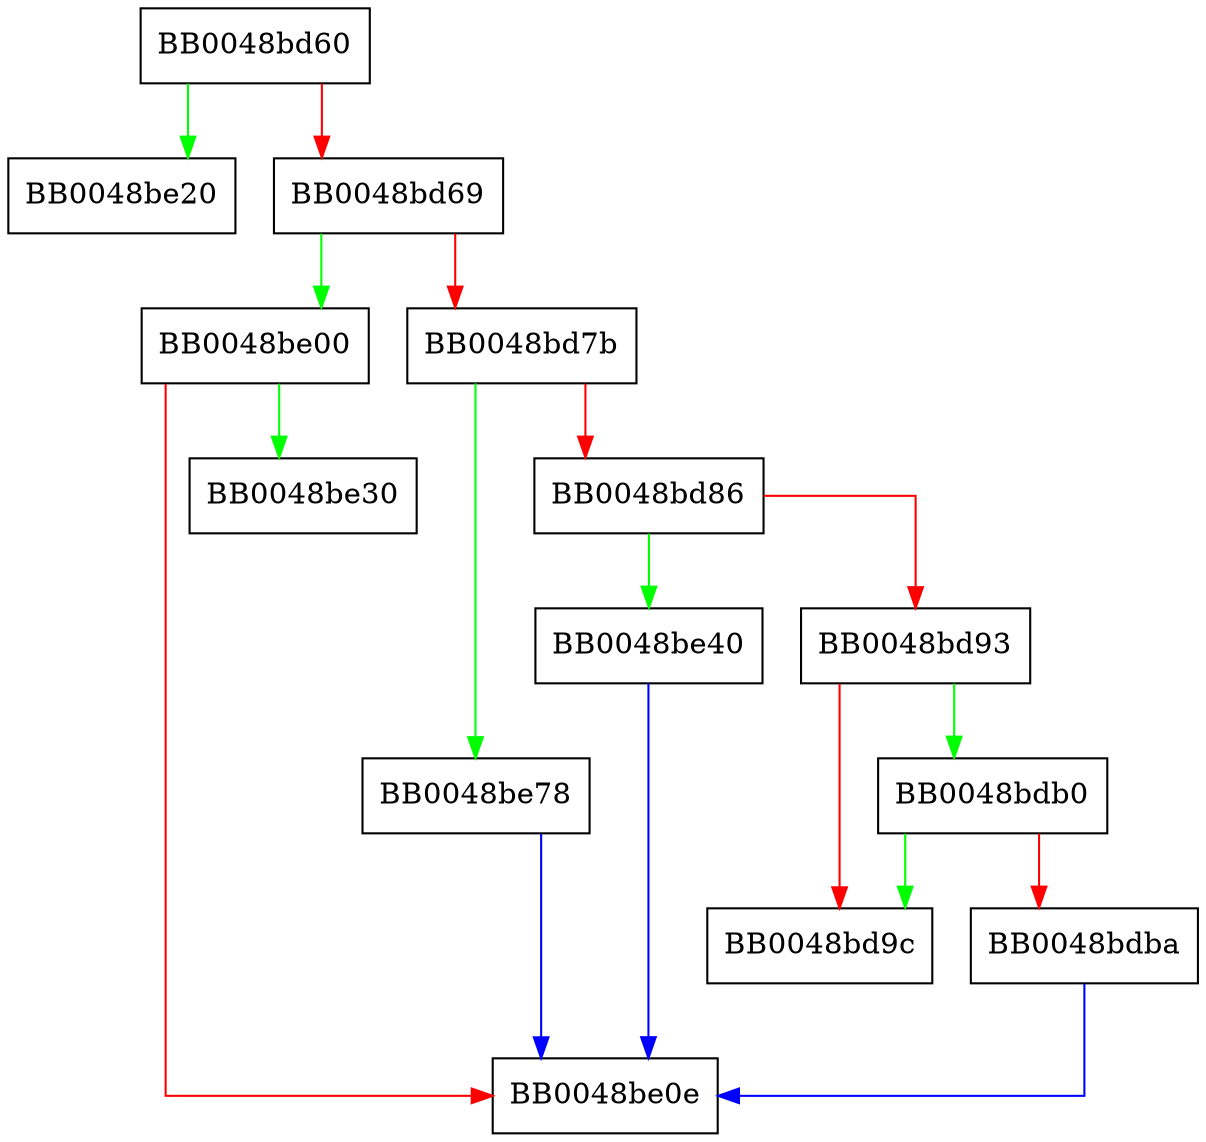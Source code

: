 digraph SSL_shutdown {
  node [shape="box"];
  graph [splines=ortho];
  BB0048bd60 -> BB0048be20 [color="green"];
  BB0048bd60 -> BB0048bd69 [color="red"];
  BB0048bd69 -> BB0048be00 [color="green"];
  BB0048bd69 -> BB0048bd7b [color="red"];
  BB0048bd7b -> BB0048be78 [color="green"];
  BB0048bd7b -> BB0048bd86 [color="red"];
  BB0048bd86 -> BB0048be40 [color="green"];
  BB0048bd86 -> BB0048bd93 [color="red"];
  BB0048bd93 -> BB0048bdb0 [color="green"];
  BB0048bd93 -> BB0048bd9c [color="red"];
  BB0048bdb0 -> BB0048bd9c [color="green"];
  BB0048bdb0 -> BB0048bdba [color="red"];
  BB0048bdba -> BB0048be0e [color="blue"];
  BB0048be00 -> BB0048be30 [color="green"];
  BB0048be00 -> BB0048be0e [color="red"];
  BB0048be40 -> BB0048be0e [color="blue"];
  BB0048be78 -> BB0048be0e [color="blue"];
}